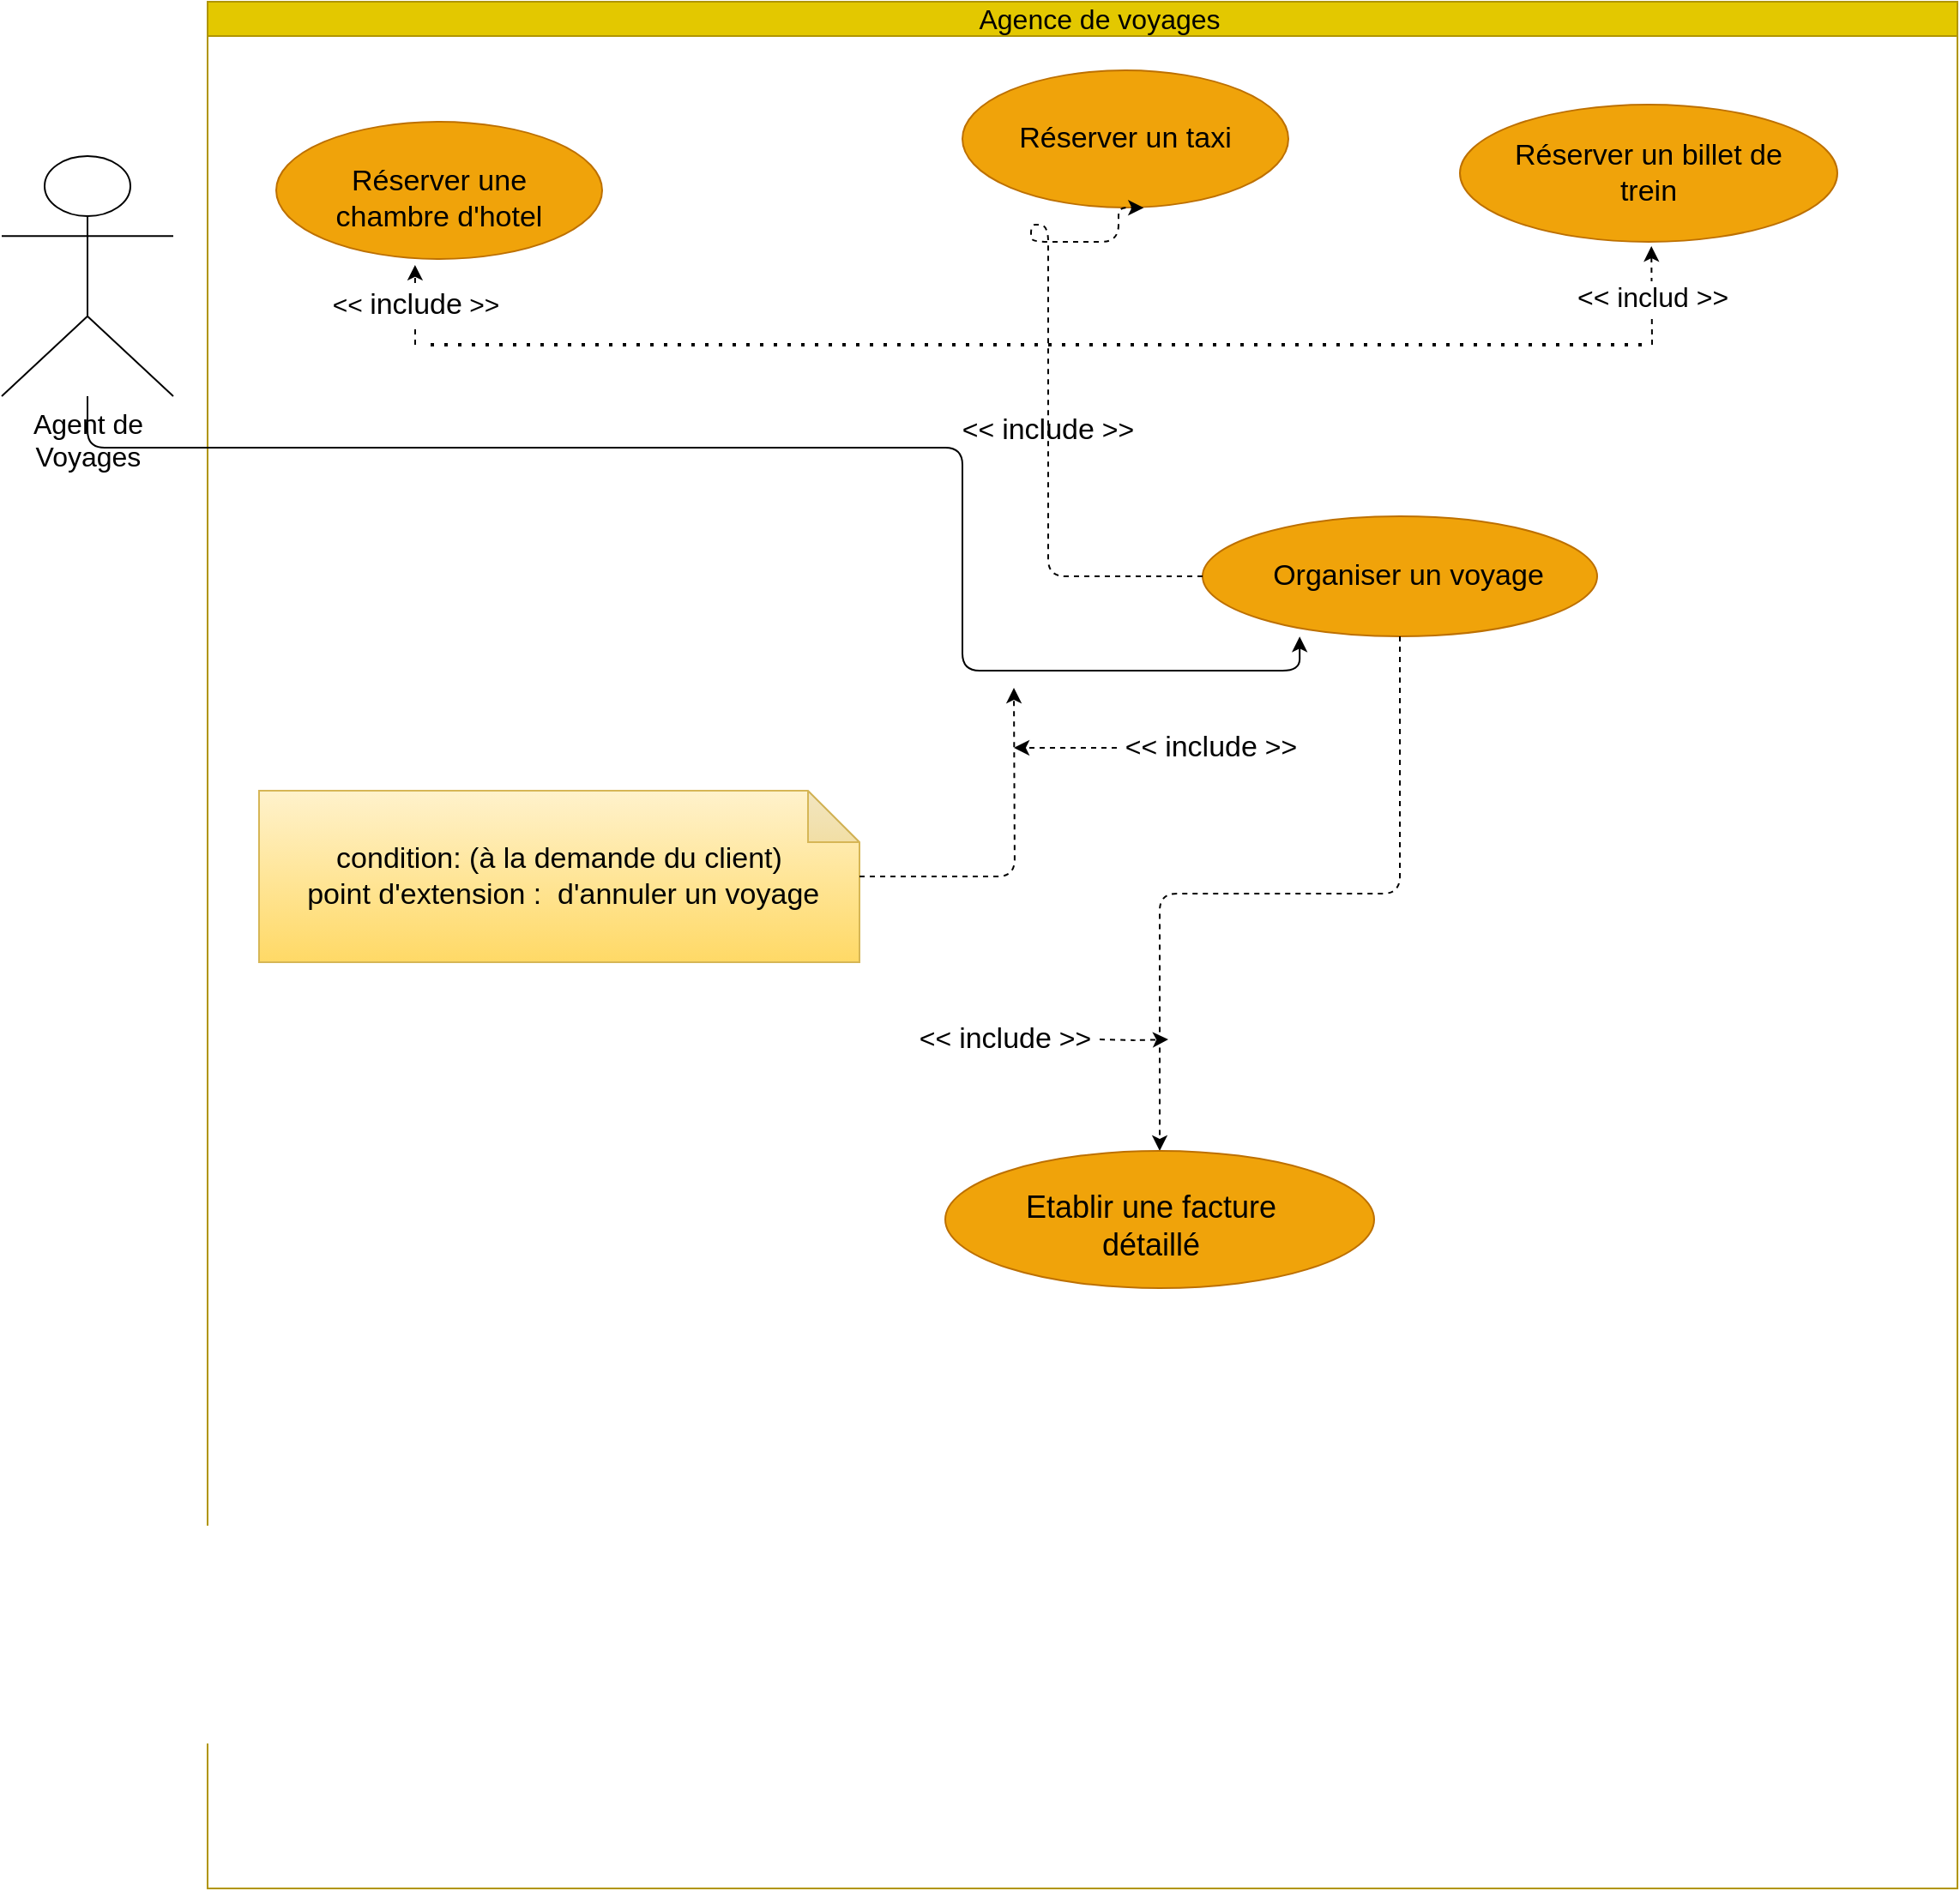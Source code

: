 <mxfile version="14.1.8" type="github" pages="2">
  <diagram id="prtHgNgQTEPvFCAcTncT" name="Page-1">
    <mxGraphModel dx="2450" dy="727" grid="1" gridSize="10" guides="1" tooltips="1" connect="1" arrows="1" fold="1" page="1" pageScale="1" pageWidth="1169" pageHeight="1654" math="0" shadow="0">
      <root>
        <mxCell id="0" />
        <mxCell id="1" parent="0" />
        <mxCell id="dNxyNK7c78bLwvsdeMH5-11" value="" style="swimlane;html=1;startSize=20;horizontal=1;containerType=tree;glass=0;fillColor=#e3c800;strokeColor=#B09500;fontColor=#ffffff;" parent="1" vertex="1">
          <mxGeometry x="-160" y="110" width="1020" height="1100" as="geometry" />
        </mxCell>
        <mxCell id="bCw7yLTPWHQ5oZZGrXXc-12" value="&lt;span style=&quot;color: rgba(0 , 0 , 0 , 0) ; font-family: monospace ; font-size: 0px&quot;&gt;re&lt;/span&gt;" style="ellipse;whiteSpace=wrap;html=1;glass=0;fontSize=16;fillColor=#f0a30a;strokeColor=#BD7000;fontColor=#ffffff;" vertex="1" parent="dNxyNK7c78bLwvsdeMH5-11">
          <mxGeometry x="40" y="70" width="190" height="80" as="geometry" />
        </mxCell>
        <mxCell id="bCw7yLTPWHQ5oZZGrXXc-16" value="&lt;span style=&quot;color: rgba(0 , 0 , 0 , 0) ; font-family: monospace ; font-size: 0px&quot;&gt;%3CmxGraphModel%3E%3Croot%3E%3CmxCell%20id%3D%220%22%2F%3E%3CmxCell%20id%3D%221%22%20parent%3D%220%22%2F%3E%3CmxCell%20id%3D%222%22%20value%3D%22%22%20style%3D%22swimlane%3Bhtml%3D1%3BstartSize%3D20%3Bhorizontal%3D1%3BcontainerType%3Dtree%3Bglass%3D0%3B%22%20vertex%3D%221%22%20parent%3D%221%22%3E%3CmxGeometry%20x%3D%22150%22%20y%3D%2280%22%20width%3D%22660%22%20height%3D%22290%22%20as%3D%22geometry%22%2F%3E%3C%2FmxCell%3E%3CmxCell%20id%3D%223%22%20value%3D%22%22%20style%3D%22ellipse%3BwhiteSpace%3Dwrap%3Bhtml%3D1%3Bglass%3D0%3BgradientColor%3Dnone%3BfontSize%3D16%3B%22%20vertex%3D%221%22%20parent%3D%222%22%3E%3CmxGeometry%20x%3D%2240%22%20y%3D%2230%22%20width%3D%22210%22%20height%3D%2280%22%20as%3D%22geometry%22%2F%3E%3C%2FmxCell%3E%3C%2Froot%3E%3C%2FmxGraphModel%3E&lt;/span&gt;" style="ellipse;whiteSpace=wrap;html=1;glass=0;fontSize=16;fillColor=#f0a30a;strokeColor=#BD7000;fontColor=#ffffff;" vertex="1" parent="dNxyNK7c78bLwvsdeMH5-11">
          <mxGeometry x="440" y="40" width="190" height="80" as="geometry" />
        </mxCell>
        <mxCell id="bCw7yLTPWHQ5oZZGrXXc-20" value="&lt;span style=&quot;color: rgba(0 , 0 , 0 , 0) ; font-family: monospace ; font-size: 0px&quot;&gt;%3CmxGraphModel%3E%3Croot%3E%3CmxCell%20id%3D%220%22%2F%3E%3CmxCell%20id%3D%221%22%20parent%3D%220%22%2F%3E%3CmxCell%20id%3D%222%22%20value%3D%22%22%20style%3D%22swimlane%3Bhtml%3D1%3BstartSize%3D20%3Bhorizontal%3D1%3BcontainerType%3Dtree%3Bglass%3D0%3B%22%20vertex%3D%221%22%20parent%3D%221%22%3E%3CmxGeometry%20x%3D%22150%22%20y%3D%2280%22%20width%3D%22660%22%20height%3D%22290%22%20as%3D%22geometry%22%2F%3E%3C%2FmxCell%3E%3CmxCell%20id%3D%223%22%20value%3D%22%22%20style%3D%22ellipse%3BwhiteSpace%3Dwrap%3Bhtml%3D1%3Bglass%3D0%3BgradientColor%3Dnone%3BfontSize%3D16%3B%22%20vertex%3D%221%22%20parent%3D%222%22%3E%3CmxGeometry%20x%3D%2240%22%20y%3D%2230%22%20width%3D%22210%22%20height%3D%2280%22%20as%3D%22geometry%22%2F%3E%3C%2FmxCell%3E%3C%2Froot%3E%3C%2FmxGraphModel%3E&lt;/span&gt;" style="ellipse;whiteSpace=wrap;html=1;glass=0;fontSize=16;fillColor=#f0a30a;strokeColor=#BD7000;fontColor=#ffffff;" vertex="1" parent="dNxyNK7c78bLwvsdeMH5-11">
          <mxGeometry x="730" y="60" width="220" height="80" as="geometry" />
        </mxCell>
        <mxCell id="bCw7yLTPWHQ5oZZGrXXc-24" value="&lt;font style=&quot;font-size: 17px&quot;&gt;Réserver une chambre d&#39;hotel&lt;/font&gt;" style="text;html=1;strokeColor=none;fillColor=none;align=center;verticalAlign=middle;whiteSpace=wrap;rounded=0;glass=0;fontSize=16;" vertex="1" parent="dNxyNK7c78bLwvsdeMH5-11">
          <mxGeometry x="70" y="90" width="130" height="50" as="geometry" />
        </mxCell>
        <mxCell id="bCw7yLTPWHQ5oZZGrXXc-25" value="&lt;span style=&quot;font-size: 17px&quot;&gt;Réserver un taxi&lt;/span&gt;" style="text;html=1;strokeColor=none;fillColor=none;align=center;verticalAlign=middle;whiteSpace=wrap;rounded=0;glass=0;fontSize=16;" vertex="1" parent="dNxyNK7c78bLwvsdeMH5-11">
          <mxGeometry x="470" y="50" width="130" height="60" as="geometry" />
        </mxCell>
        <mxCell id="bCw7yLTPWHQ5oZZGrXXc-26" value="&lt;span style=&quot;font-size: 17px&quot;&gt;Réserver un billet de trein&lt;/span&gt;" style="text;html=1;strokeColor=none;fillColor=none;align=center;verticalAlign=middle;whiteSpace=wrap;rounded=0;glass=0;fontSize=16;" vertex="1" parent="dNxyNK7c78bLwvsdeMH5-11">
          <mxGeometry x="760" y="70" width="160" height="60" as="geometry" />
        </mxCell>
        <mxCell id="bCw7yLTPWHQ5oZZGrXXc-38" value="&amp;lt;&amp;lt; &lt;font style=&quot;font-size: 17px&quot;&gt;include&lt;/font&gt; &amp;gt;&amp;gt;" style="text;html=1;strokeColor=none;fillColor=none;align=center;verticalAlign=middle;whiteSpace=wrap;rounded=0;glass=0;fontSize=16;" vertex="1" parent="dNxyNK7c78bLwvsdeMH5-11">
          <mxGeometry x="435" y="240" width="110" height="20" as="geometry" />
        </mxCell>
        <mxCell id="bCw7yLTPWHQ5oZZGrXXc-39" value="" style="endArrow=none;dashed=1;html=1;dashPattern=1 3;strokeWidth=2;fontSize=16;" edge="1" parent="dNxyNK7c78bLwvsdeMH5-11">
          <mxGeometry width="50" height="50" relative="1" as="geometry">
            <mxPoint x="130" y="200" as="sourcePoint" />
            <mxPoint x="840" y="200" as="targetPoint" />
          </mxGeometry>
        </mxCell>
        <mxCell id="bCw7yLTPWHQ5oZZGrXXc-40" value="Label" style="endArrow=classic;html=1;shadow=0;dashed=1;fontSize=16;entryX=0.426;entryY=1.043;entryDx=0;entryDy=0;entryPerimeter=0;" edge="1" parent="dNxyNK7c78bLwvsdeMH5-11" target="bCw7yLTPWHQ5oZZGrXXc-12">
          <mxGeometry relative="1" as="geometry">
            <mxPoint x="121" y="200" as="sourcePoint" />
            <mxPoint x="260" y="180" as="targetPoint" />
          </mxGeometry>
        </mxCell>
        <mxCell id="bCw7yLTPWHQ5oZZGrXXc-41" value="&lt;font style=&quot;font-size: 15px&quot;&gt;&amp;lt;&amp;lt; &lt;font style=&quot;font-size: 17px&quot;&gt;include&lt;/font&gt; &amp;gt;&amp;gt;&lt;/font&gt;" style="edgeLabel;resizable=0;html=1;align=center;verticalAlign=middle;" connectable="0" vertex="1" parent="bCw7yLTPWHQ5oZZGrXXc-40">
          <mxGeometry relative="1" as="geometry" />
        </mxCell>
        <mxCell id="bCw7yLTPWHQ5oZZGrXXc-47" value="&amp;lt;&amp;lt; includ &amp;gt;&amp;gt;" style="endArrow=classic;html=1;shadow=0;dashed=1;fontSize=16;entryX=0.51;entryY=1.209;entryDx=0;entryDy=0;entryPerimeter=0;" edge="1" parent="dNxyNK7c78bLwvsdeMH5-11" target="bCw7yLTPWHQ5oZZGrXXc-26">
          <mxGeometry relative="1" as="geometry">
            <mxPoint x="842" y="200" as="sourcePoint" />
            <mxPoint x="670" y="154" as="targetPoint" />
          </mxGeometry>
        </mxCell>
        <mxCell id="bCw7yLTPWHQ5oZZGrXXc-60" value="&amp;lt;&amp;lt; &lt;font style=&quot;font-size: 17px&quot;&gt;include&lt;/font&gt; &amp;gt;&amp;gt;" style="text;html=1;strokeColor=none;fillColor=none;align=center;verticalAlign=middle;whiteSpace=wrap;rounded=0;glass=0;fontSize=16;" vertex="1" parent="dNxyNK7c78bLwvsdeMH5-11">
          <mxGeometry x="410" y="590" width="110" height="30" as="geometry" />
        </mxCell>
        <mxCell id="bCw7yLTPWHQ5oZZGrXXc-81" value="&lt;span style=&quot;color: rgba(0 , 0 , 0 , 0) ; font-family: monospace ; font-size: 0px&quot;&gt;%3CmxGraphModel%3E%3Croot%3E%3CmxCell%20id%3D%220%22%2F%3E%3CmxCell%20id%3D%221%22%20parent%3D%220%22%2F%3E%3CmxCell%20id%3D%222%22%20value%3D%22%22%20style%3D%22swimlane%3Bhtml%3D1%3BstartSize%3D20%3Bhorizontal%3D1%3BcontainerType%3Dtree%3Bglass%3D0%3B%22%20vertex%3D%221%22%20parent%3D%221%22%3E%3CmxGeometry%20x%3D%22150%22%20y%3D%2280%22%20width%3D%22660%22%20height%3D%22290%22%20as%3D%22geometry%22%2F%3E%3C%2FmxCell%3E%3CmxCell%20id%3D%223%22%20value%3D%22%22%20style%3D%22ellipse%3BwhiteSpace%3Dwrap%3Bhtml%3D1%3Bglass%3D0%3BgradientColor%3Dnone%3BfontSize%3D16%3B%22%20vertex%3D%221%22%20parent%3D%222%22%3E%3CmxGeometry%20x%3D%2240%22%20y%3D%2230%22%20width%3D%22210%22%20height%3D%2280%22%20as%3D%22geometry%22%2F%3E%3C%2FmxCell%3E%3C%2Froot%3E%3C%2FmxGraphModel%3E&lt;/span&gt;" style="ellipse;whiteSpace=wrap;html=1;glass=0;fontSize=16;fillColor=#f0a30a;strokeColor=#BD7000;fontColor=#ffffff;" vertex="1" parent="dNxyNK7c78bLwvsdeMH5-11">
          <mxGeometry x="580" y="300" width="230" height="70" as="geometry" />
        </mxCell>
        <mxCell id="bCw7yLTPWHQ5oZZGrXXc-82" value="" style="edgeStyle=orthogonalEdgeStyle;rounded=1;orthogonalLoop=1;jettySize=auto;html=1;dashed=1;" edge="1" source="bCw7yLTPWHQ5oZZGrXXc-81" target="bCw7yLTPWHQ5oZZGrXXc-83" parent="dNxyNK7c78bLwvsdeMH5-11">
          <mxGeometry relative="1" as="geometry" />
        </mxCell>
        <mxCell id="bCw7yLTPWHQ5oZZGrXXc-83" value="&lt;span style=&quot;color: rgba(0 , 0 , 0 , 0) ; font-family: monospace ; font-size: 0px&quot;&gt;%3CmxGraphModel%3E%3Croot%3E%3CmxCell%20id%3D%220%22%2F%3E%3CmxCell%20id%3D%221%22%20parent%3D%220%22%2F%3E%3CmxCell%20id%3D%222%22%20value%3D%22%22%20style%3D%22swimlane%3Bhtml%3D1%3BstartSize%3D20%3Bhorizontal%3D1%3BcontainerType%3Dtree%3Bglass%3D0%3B%22%20vertex%3D%221%22%20parent%3D%221%22%3E%3CmxGeometry%20x%3D%22150%22%20y%3D%2280%22%20width%3D%22660%22%20height%3D%22290%22%20as%3D%22geometry%22%2F%3E%3C%2FmxCell%3E%3CmxCell%20id%3D%223%22%20value%3D%22%22%20style%3D%22ellipse%3BwhiteSpace%3Dwrap%3Bhtml%3D1%3Bglass%3D0%3BgradientColor%3Dnone%3BfontSize%3D16%3B%22%20vertex%3D%221%22%20parent%3D%222%22%3E%3CmxGeometry%20x%3D%2240%22%20y%3D%2230%22%20width%3D%22210%22%20height%3D%2280%22%20as%3D%22geometry%22%2F%3E%3C%2FmxCell%3E%3C%2Froot%3E%3C%2FmxGraphModel%3E&lt;/span&gt;" style="ellipse;whiteSpace=wrap;html=1;glass=0;fontSize=16;fillColor=#f0a30a;strokeColor=#BD7000;fontColor=#ffffff;" vertex="1" parent="dNxyNK7c78bLwvsdeMH5-11">
          <mxGeometry x="430" y="670" width="250" height="80" as="geometry" />
        </mxCell>
        <mxCell id="bCw7yLTPWHQ5oZZGrXXc-84" value="&lt;span style=&quot;font-size: 17px&quot;&gt;Organiser un voyage&lt;/span&gt;" style="text;html=1;strokeColor=none;fillColor=none;align=center;verticalAlign=middle;whiteSpace=wrap;rounded=0;glass=0;fontSize=16;" vertex="1" parent="dNxyNK7c78bLwvsdeMH5-11">
          <mxGeometry x="620" y="320" width="160" height="30" as="geometry" />
        </mxCell>
        <mxCell id="bCw7yLTPWHQ5oZZGrXXc-88" value="&lt;font style=&quot;font-size: 18px&quot;&gt;Etablir une facture détaillé&lt;/font&gt;" style="text;html=1;strokeColor=none;fillColor=none;align=center;verticalAlign=middle;whiteSpace=wrap;rounded=0;glass=0;fontSize=16;" vertex="1" parent="dNxyNK7c78bLwvsdeMH5-11">
          <mxGeometry x="450" y="700" width="200" height="27" as="geometry" />
        </mxCell>
        <mxCell id="bCw7yLTPWHQ5oZZGrXXc-28" value="Agence de voyages" style="text;html=1;strokeColor=none;fillColor=none;align=center;verticalAlign=middle;whiteSpace=wrap;rounded=0;glass=0;fontSize=16;" vertex="1" parent="dNxyNK7c78bLwvsdeMH5-11">
          <mxGeometry x="370" width="300" height="20" as="geometry" />
        </mxCell>
        <mxCell id="bCw7yLTPWHQ5oZZGrXXc-68" style="edgeStyle=orthogonalEdgeStyle;rounded=1;orthogonalLoop=1;jettySize=auto;html=1;shadow=0;fontSize=16;dashed=1;exitX=0;exitY=0.5;exitDx=0;exitDy=0;entryX=0.582;entryY=1.169;entryDx=0;entryDy=0;entryPerimeter=0;" edge="1" parent="dNxyNK7c78bLwvsdeMH5-11" source="bCw7yLTPWHQ5oZZGrXXc-81" target="bCw7yLTPWHQ5oZZGrXXc-25">
          <mxGeometry relative="1" as="geometry">
            <mxPoint x="420" y="150" as="targetPoint" />
            <mxPoint x="500.0" y="330" as="sourcePoint" />
            <Array as="points">
              <mxPoint x="490" y="335" />
              <mxPoint x="490" y="130" />
              <mxPoint x="480" y="130" />
              <mxPoint x="480" y="140" />
              <mxPoint x="531" y="140" />
            </Array>
          </mxGeometry>
        </mxCell>
        <mxCell id="bCw7yLTPWHQ5oZZGrXXc-96" value="&lt;font style=&quot;font-size: 17px&quot;&gt;condition: (à la demande du client)&lt;br&gt;&amp;nbsp;point d&#39;extension :&amp;nbsp;&amp;nbsp;d&#39;annuler un voyage&lt;/font&gt;" style="shape=note;whiteSpace=wrap;html=1;backgroundOutline=1;darkOpacity=0.05;glass=0;gradientColor=#ffd966;fontSize=16;fillColor=#fff2cc;strokeColor=#d6b656;" vertex="1" parent="dNxyNK7c78bLwvsdeMH5-11">
          <mxGeometry x="30" y="460" width="350" height="100" as="geometry" />
        </mxCell>
        <mxCell id="bCw7yLTPWHQ5oZZGrXXc-98" value="&amp;lt;&amp;lt; &lt;font style=&quot;font-size: 17px&quot;&gt;include&lt;/font&gt; &amp;gt;&amp;gt;" style="text;html=1;strokeColor=none;fillColor=none;align=center;verticalAlign=middle;whiteSpace=wrap;rounded=0;glass=0;fontSize=16;" vertex="1" parent="dNxyNK7c78bLwvsdeMH5-11">
          <mxGeometry x="530" y="420" width="110" height="30" as="geometry" />
        </mxCell>
        <mxCell id="bCw7yLTPWHQ5oZZGrXXc-95" style="edgeStyle=orthogonalEdgeStyle;rounded=1;orthogonalLoop=1;jettySize=auto;html=1;entryX=0.246;entryY=1.002;entryDx=0;entryDy=0;entryPerimeter=0;shadow=0;fontSize=16;" edge="1" parent="1" source="bCw7yLTPWHQ5oZZGrXXc-64" target="bCw7yLTPWHQ5oZZGrXXc-81">
          <mxGeometry relative="1" as="geometry">
            <Array as="points">
              <mxPoint x="-230" y="370" />
              <mxPoint x="280" y="370" />
              <mxPoint x="280" y="500" />
              <mxPoint x="477" y="500" />
            </Array>
          </mxGeometry>
        </mxCell>
        <mxCell id="bCw7yLTPWHQ5oZZGrXXc-64" value="Agent de &lt;br&gt;Voyages" style="shape=umlActor;verticalLabelPosition=bottom;verticalAlign=top;html=1;outlineConnect=0;glass=0;gradientColor=none;fontSize=16;" vertex="1" parent="1">
          <mxGeometry x="-280" y="200" width="100" height="140" as="geometry" />
        </mxCell>
        <mxCell id="bCw7yLTPWHQ5oZZGrXXc-75" style="edgeStyle=orthogonalEdgeStyle;rounded=1;orthogonalLoop=1;jettySize=auto;html=1;shadow=0;dashed=1;fontSize=16;" edge="1" parent="1">
          <mxGeometry relative="1" as="geometry">
            <mxPoint x="400" y="715" as="targetPoint" />
            <mxPoint x="360" y="715" as="sourcePoint" />
          </mxGeometry>
        </mxCell>
        <mxCell id="bCw7yLTPWHQ5oZZGrXXc-97" style="edgeStyle=orthogonalEdgeStyle;rounded=1;orthogonalLoop=1;jettySize=auto;html=1;shadow=0;fontSize=16;dashed=1;" edge="1" parent="1" source="bCw7yLTPWHQ5oZZGrXXc-96">
          <mxGeometry relative="1" as="geometry">
            <mxPoint x="310" y="510" as="targetPoint" />
          </mxGeometry>
        </mxCell>
        <mxCell id="bCw7yLTPWHQ5oZZGrXXc-100" style="edgeStyle=orthogonalEdgeStyle;rounded=1;orthogonalLoop=1;jettySize=auto;html=1;shadow=0;dashed=1;fontSize=16;" edge="1" parent="1" source="bCw7yLTPWHQ5oZZGrXXc-98">
          <mxGeometry relative="1" as="geometry">
            <mxPoint x="310" y="545" as="targetPoint" />
          </mxGeometry>
        </mxCell>
      </root>
    </mxGraphModel>
  </diagram>
  <diagram id="Hc-LmsOrH1ffofN5-Mgg" name="Page-2">
    <mxGraphModel dx="897" dy="509" grid="1" gridSize="10" guides="1" tooltips="1" connect="1" arrows="1" fold="1" page="1" pageScale="1" pageWidth="1169" pageHeight="1654" math="0" shadow="0">
      <root>
        <mxCell id="xTz61H_dz_pgezO0rMoE-0" />
        <mxCell id="xTz61H_dz_pgezO0rMoE-1" parent="xTz61H_dz_pgezO0rMoE-0" />
      </root>
    </mxGraphModel>
  </diagram>
</mxfile>
